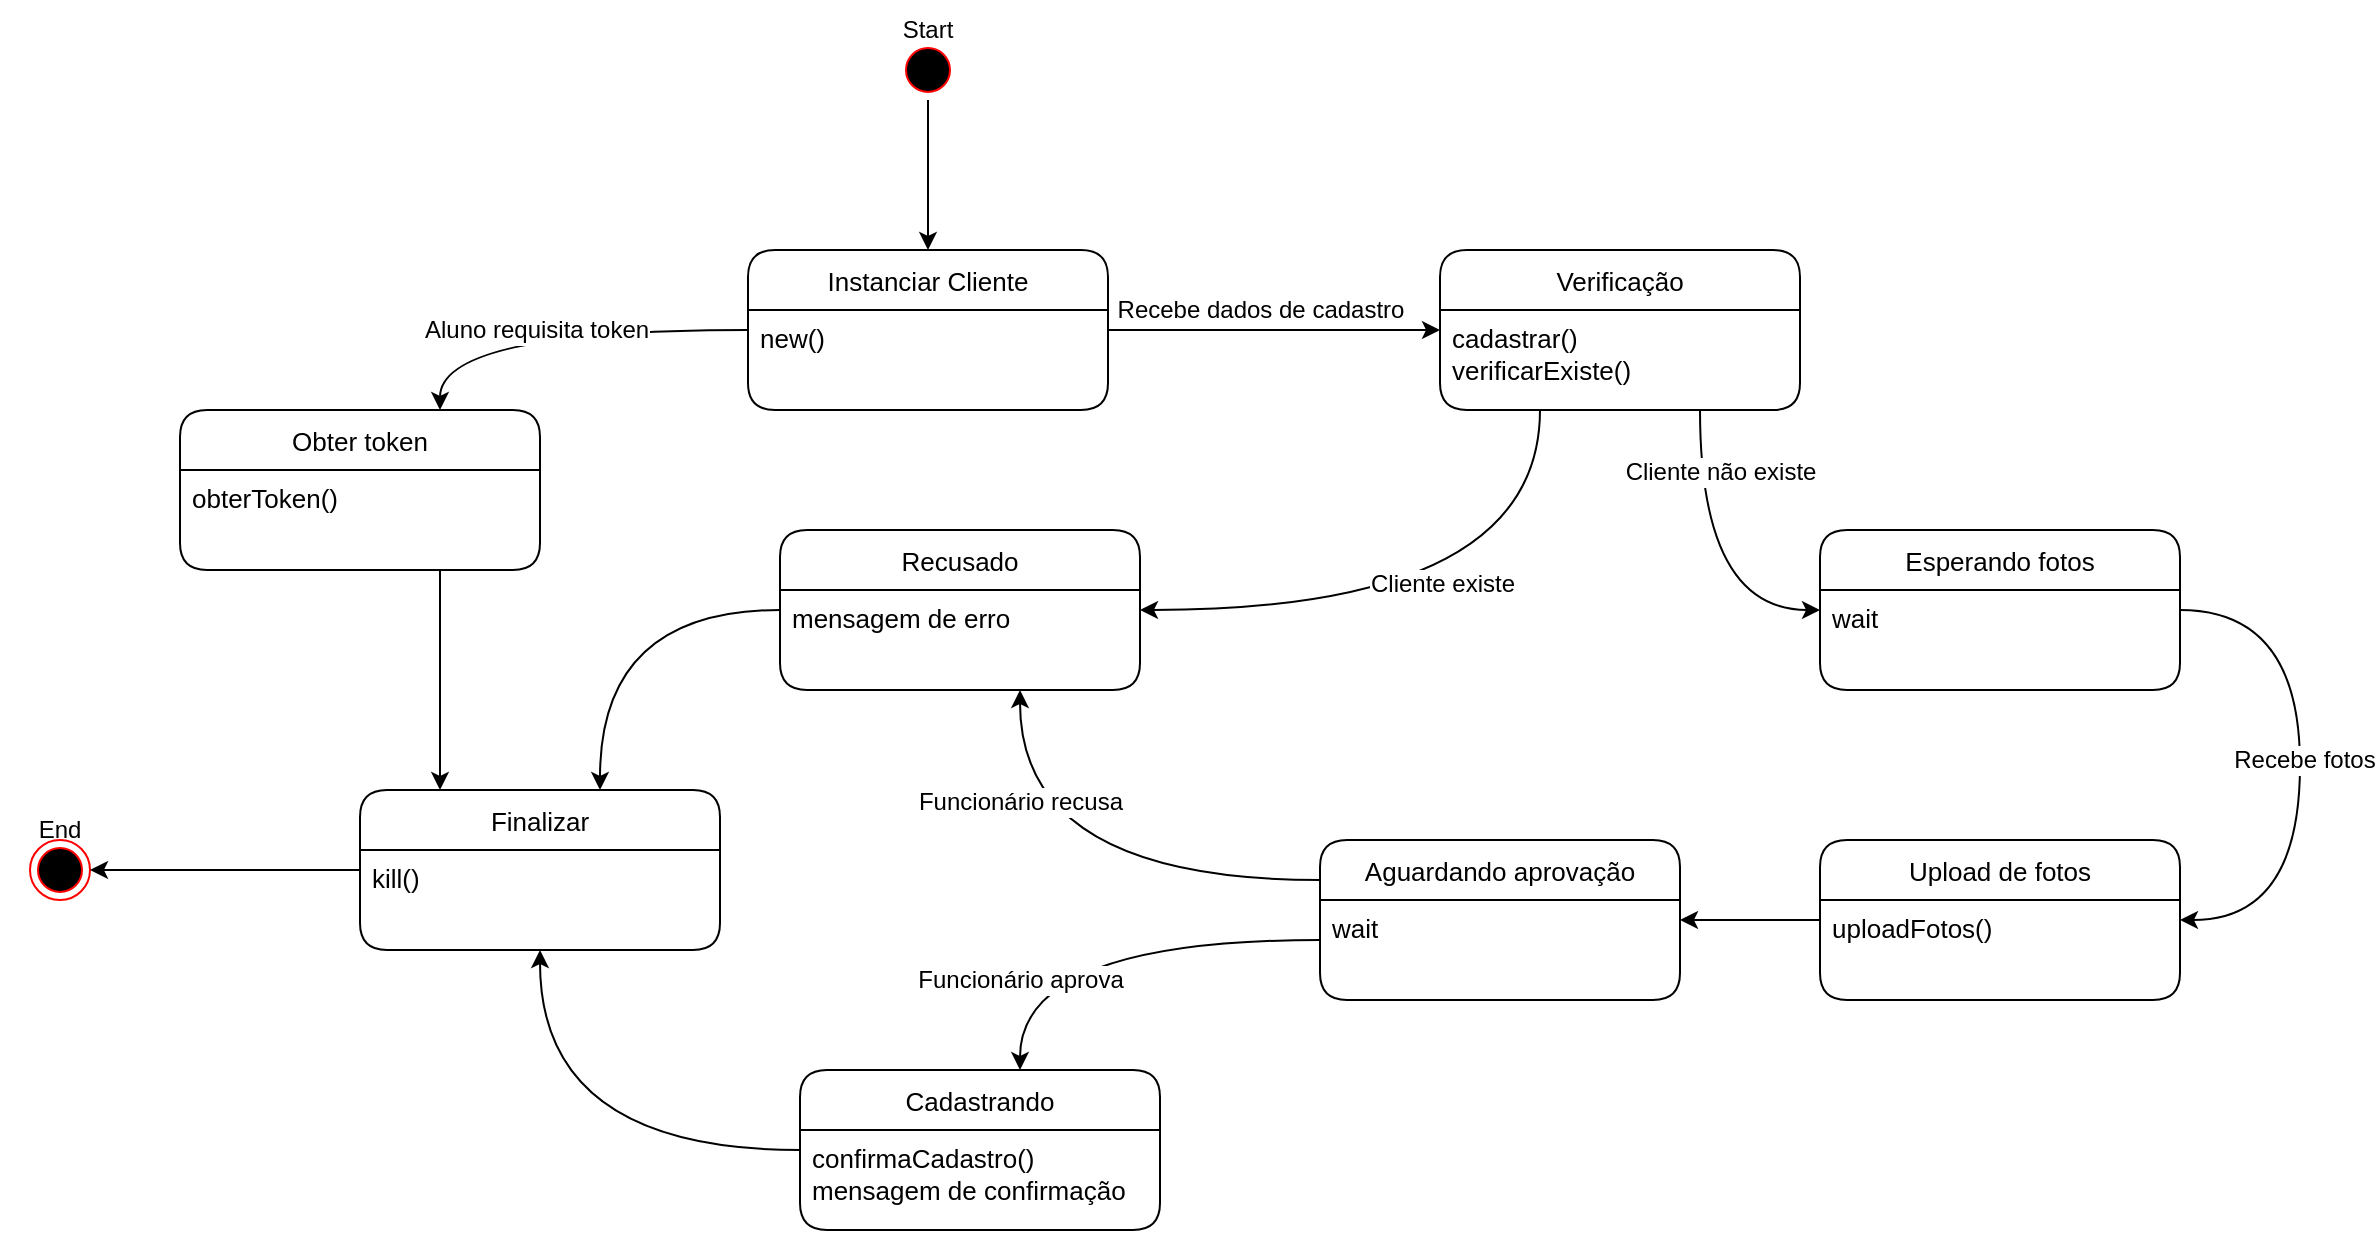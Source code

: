 <mxfile version="17.4.1" type="github">
  <diagram id="8uOcoS6YbixC-TZDNY_1" name="Page-1">
    <mxGraphModel dx="1778" dy="993" grid="1" gridSize="10" guides="1" tooltips="1" connect="1" arrows="1" fold="1" page="1" pageScale="1" pageWidth="827" pageHeight="1169" math="0" shadow="0">
      <root>
        <mxCell id="0" />
        <mxCell id="1" parent="0" />
        <mxCell id="ouzhkOdVKsLuW9nE72t9-23" style="edgeStyle=orthogonalEdgeStyle;rounded=0;orthogonalLoop=1;jettySize=auto;html=1;fontSize=12;" edge="1" parent="1" source="ouzhkOdVKsLuW9nE72t9-2" target="ouzhkOdVKsLuW9nE72t9-25">
          <mxGeometry relative="1" as="geometry">
            <mxPoint x="940" y="435" as="targetPoint" />
          </mxGeometry>
        </mxCell>
        <mxCell id="ouzhkOdVKsLuW9nE72t9-24" value="Recebe dados de cadastro" style="edgeLabel;html=1;align=center;verticalAlign=middle;resizable=0;points=[];fontSize=12;" vertex="1" connectable="0" parent="ouzhkOdVKsLuW9nE72t9-23">
          <mxGeometry x="0.196" y="-1" relative="1" as="geometry">
            <mxPoint x="-24" y="-11" as="offset" />
          </mxGeometry>
        </mxCell>
        <mxCell id="ouzhkOdVKsLuW9nE72t9-55" style="edgeStyle=orthogonalEdgeStyle;curved=1;rounded=0;orthogonalLoop=1;jettySize=auto;html=1;fontSize=12;" edge="1" parent="1" source="ouzhkOdVKsLuW9nE72t9-2" target="ouzhkOdVKsLuW9nE72t9-57">
          <mxGeometry relative="1" as="geometry">
            <mxPoint x="824" y="170" as="targetPoint" />
            <Array as="points">
              <mxPoint x="580" y="375" />
            </Array>
          </mxGeometry>
        </mxCell>
        <mxCell id="ouzhkOdVKsLuW9nE72t9-56" value="Aluno requisita token" style="edgeLabel;html=1;align=center;verticalAlign=middle;resizable=0;points=[];fontSize=12;" vertex="1" connectable="0" parent="ouzhkOdVKsLuW9nE72t9-55">
          <mxGeometry x="-0.285" y="-2" relative="1" as="geometry">
            <mxPoint x="-37" y="2" as="offset" />
          </mxGeometry>
        </mxCell>
        <mxCell id="ouzhkOdVKsLuW9nE72t9-2" value="Instanciar Cliente" style="swimlane;fontStyle=0;childLayout=stackLayout;horizontal=1;startSize=30;horizontalStack=0;resizeParent=1;resizeParentMax=0;resizeLast=0;collapsible=1;marginBottom=0;rounded=1;fontSize=13;" vertex="1" parent="1">
          <mxGeometry x="734" y="335" width="180" height="80" as="geometry" />
        </mxCell>
        <mxCell id="ouzhkOdVKsLuW9nE72t9-3" value="new()" style="text;strokeColor=none;fillColor=none;align=left;verticalAlign=top;spacingLeft=4;spacingRight=4;overflow=hidden;points=[[0,0.5],[1,0.5]];portConstraint=eastwest;rotatable=0;fontSize=13;" vertex="1" parent="ouzhkOdVKsLuW9nE72t9-2">
          <mxGeometry y="30" width="180" height="50" as="geometry" />
        </mxCell>
        <mxCell id="ouzhkOdVKsLuW9nE72t9-10" value="" style="group" vertex="1" connectable="0" parent="1">
          <mxGeometry x="794" y="210" width="60" height="50" as="geometry" />
        </mxCell>
        <mxCell id="ouzhkOdVKsLuW9nE72t9-7" value="" style="ellipse;html=1;shape=startState;fillColor=#000000;strokeColor=#ff0000;rounded=1;" vertex="1" parent="ouzhkOdVKsLuW9nE72t9-10">
          <mxGeometry x="15" y="20" width="30" height="30" as="geometry" />
        </mxCell>
        <mxCell id="ouzhkOdVKsLuW9nE72t9-9" value="Start" style="text;html=1;strokeColor=none;fillColor=none;align=center;verticalAlign=middle;whiteSpace=wrap;rounded=0;" vertex="1" parent="ouzhkOdVKsLuW9nE72t9-10">
          <mxGeometry width="60" height="30" as="geometry" />
        </mxCell>
        <mxCell id="ouzhkOdVKsLuW9nE72t9-14" value="" style="group" vertex="1" connectable="0" parent="1">
          <mxGeometry x="360" y="610" width="60" height="50" as="geometry" />
        </mxCell>
        <mxCell id="ouzhkOdVKsLuW9nE72t9-6" value="" style="ellipse;html=1;shape=endState;fillColor=#000000;strokeColor=#ff0000;rounded=1;" vertex="1" parent="ouzhkOdVKsLuW9nE72t9-14">
          <mxGeometry x="15" y="20" width="30" height="30" as="geometry" />
        </mxCell>
        <mxCell id="ouzhkOdVKsLuW9nE72t9-13" value="End" style="text;html=1;strokeColor=none;fillColor=none;align=center;verticalAlign=middle;whiteSpace=wrap;rounded=0;" vertex="1" parent="ouzhkOdVKsLuW9nE72t9-14">
          <mxGeometry width="60" height="30" as="geometry" />
        </mxCell>
        <mxCell id="ouzhkOdVKsLuW9nE72t9-15" style="edgeStyle=orthogonalEdgeStyle;rounded=0;orthogonalLoop=1;jettySize=auto;html=1;" edge="1" parent="1" source="ouzhkOdVKsLuW9nE72t9-7" target="ouzhkOdVKsLuW9nE72t9-2">
          <mxGeometry relative="1" as="geometry" />
        </mxCell>
        <mxCell id="ouzhkOdVKsLuW9nE72t9-32" style="edgeStyle=orthogonalEdgeStyle;rounded=0;orthogonalLoop=1;jettySize=auto;html=1;fontSize=12;curved=1;" edge="1" parent="1" source="ouzhkOdVKsLuW9nE72t9-25" target="ouzhkOdVKsLuW9nE72t9-27">
          <mxGeometry relative="1" as="geometry">
            <Array as="points">
              <mxPoint x="1130" y="515" />
            </Array>
          </mxGeometry>
        </mxCell>
        <mxCell id="ouzhkOdVKsLuW9nE72t9-36" value="Cliente existe" style="edgeLabel;html=1;align=center;verticalAlign=middle;resizable=0;points=[];fontSize=12;" vertex="1" connectable="0" parent="ouzhkOdVKsLuW9nE72t9-32">
          <mxGeometry x="-0.204" y="10" relative="1" as="geometry">
            <mxPoint x="-30" y="-23" as="offset" />
          </mxGeometry>
        </mxCell>
        <mxCell id="ouzhkOdVKsLuW9nE72t9-33" style="edgeStyle=orthogonalEdgeStyle;curved=1;rounded=0;orthogonalLoop=1;jettySize=auto;html=1;fontSize=12;" edge="1" parent="1" source="ouzhkOdVKsLuW9nE72t9-25" target="ouzhkOdVKsLuW9nE72t9-29">
          <mxGeometry relative="1" as="geometry">
            <Array as="points">
              <mxPoint x="1210" y="515" />
            </Array>
          </mxGeometry>
        </mxCell>
        <mxCell id="ouzhkOdVKsLuW9nE72t9-37" value="Cliente não existe" style="edgeLabel;html=1;align=center;verticalAlign=middle;resizable=0;points=[];fontSize=12;" vertex="1" connectable="0" parent="ouzhkOdVKsLuW9nE72t9-33">
          <mxGeometry x="-0.526" y="-9" relative="1" as="geometry">
            <mxPoint x="19" y="-7" as="offset" />
          </mxGeometry>
        </mxCell>
        <mxCell id="ouzhkOdVKsLuW9nE72t9-25" value="Verificação" style="swimlane;fontStyle=0;childLayout=stackLayout;horizontal=1;startSize=30;horizontalStack=0;resizeParent=1;resizeParentMax=0;resizeLast=0;collapsible=1;marginBottom=0;rounded=1;fontSize=13;" vertex="1" parent="1">
          <mxGeometry x="1080" y="335" width="180" height="80" as="geometry" />
        </mxCell>
        <mxCell id="ouzhkOdVKsLuW9nE72t9-26" value="cadastrar()&#xa;verificarExiste()" style="text;strokeColor=none;fillColor=none;align=left;verticalAlign=top;spacingLeft=4;spacingRight=4;overflow=hidden;points=[[0,0.5],[1,0.5]];portConstraint=eastwest;rotatable=0;fontSize=13;" vertex="1" parent="ouzhkOdVKsLuW9nE72t9-25">
          <mxGeometry y="30" width="180" height="50" as="geometry" />
        </mxCell>
        <mxCell id="ouzhkOdVKsLuW9nE72t9-77" style="edgeStyle=orthogonalEdgeStyle;curved=1;rounded=0;orthogonalLoop=1;jettySize=auto;html=1;fontSize=12;" edge="1" parent="1" source="ouzhkOdVKsLuW9nE72t9-27" target="ouzhkOdVKsLuW9nE72t9-47">
          <mxGeometry relative="1" as="geometry">
            <Array as="points">
              <mxPoint x="660" y="515" />
            </Array>
          </mxGeometry>
        </mxCell>
        <mxCell id="ouzhkOdVKsLuW9nE72t9-27" value="Recusado" style="swimlane;fontStyle=0;childLayout=stackLayout;horizontal=1;startSize=30;horizontalStack=0;resizeParent=1;resizeParentMax=0;resizeLast=0;collapsible=1;marginBottom=0;rounded=1;fontSize=13;" vertex="1" parent="1">
          <mxGeometry x="750" y="475" width="180" height="80" as="geometry" />
        </mxCell>
        <mxCell id="ouzhkOdVKsLuW9nE72t9-28" value="mensagem de erro&#xa;" style="text;strokeColor=none;fillColor=none;align=left;verticalAlign=top;spacingLeft=4;spacingRight=4;overflow=hidden;points=[[0,0.5],[1,0.5]];portConstraint=eastwest;rotatable=0;fontSize=13;" vertex="1" parent="ouzhkOdVKsLuW9nE72t9-27">
          <mxGeometry y="30" width="180" height="50" as="geometry" />
        </mxCell>
        <mxCell id="ouzhkOdVKsLuW9nE72t9-40" style="edgeStyle=orthogonalEdgeStyle;rounded=0;orthogonalLoop=1;jettySize=auto;html=1;fontSize=12;curved=1;" edge="1" parent="1" source="ouzhkOdVKsLuW9nE72t9-29" target="ouzhkOdVKsLuW9nE72t9-38">
          <mxGeometry relative="1" as="geometry">
            <Array as="points">
              <mxPoint x="1510" y="515" />
              <mxPoint x="1510" y="670" />
            </Array>
          </mxGeometry>
        </mxCell>
        <mxCell id="ouzhkOdVKsLuW9nE72t9-41" value="Recebe fotos" style="edgeLabel;html=1;align=center;verticalAlign=middle;resizable=0;points=[];fontSize=12;" vertex="1" connectable="0" parent="ouzhkOdVKsLuW9nE72t9-40">
          <mxGeometry x="-0.119" y="-1" relative="1" as="geometry">
            <mxPoint x="3" y="14" as="offset" />
          </mxGeometry>
        </mxCell>
        <mxCell id="ouzhkOdVKsLuW9nE72t9-29" value="Esperando fotos" style="swimlane;fontStyle=0;childLayout=stackLayout;horizontal=1;startSize=30;horizontalStack=0;resizeParent=1;resizeParentMax=0;resizeLast=0;collapsible=1;marginBottom=0;rounded=1;fontSize=13;" vertex="1" parent="1">
          <mxGeometry x="1270" y="475" width="180" height="80" as="geometry" />
        </mxCell>
        <mxCell id="ouzhkOdVKsLuW9nE72t9-30" value="wait" style="text;strokeColor=none;fillColor=none;align=left;verticalAlign=top;spacingLeft=4;spacingRight=4;overflow=hidden;points=[[0,0.5],[1,0.5]];portConstraint=eastwest;rotatable=0;fontSize=13;" vertex="1" parent="ouzhkOdVKsLuW9nE72t9-29">
          <mxGeometry y="30" width="180" height="50" as="geometry" />
        </mxCell>
        <mxCell id="ouzhkOdVKsLuW9nE72t9-44" style="edgeStyle=orthogonalEdgeStyle;curved=1;rounded=0;orthogonalLoop=1;jettySize=auto;html=1;fontSize=12;" edge="1" parent="1" source="ouzhkOdVKsLuW9nE72t9-38" target="ouzhkOdVKsLuW9nE72t9-42">
          <mxGeometry relative="1" as="geometry" />
        </mxCell>
        <mxCell id="ouzhkOdVKsLuW9nE72t9-38" value="Upload de fotos" style="swimlane;fontStyle=0;childLayout=stackLayout;horizontal=1;startSize=30;horizontalStack=0;resizeParent=1;resizeParentMax=0;resizeLast=0;collapsible=1;marginBottom=0;rounded=1;fontSize=13;" vertex="1" parent="1">
          <mxGeometry x="1270" y="630" width="180" height="80" as="geometry" />
        </mxCell>
        <mxCell id="ouzhkOdVKsLuW9nE72t9-39" value="uploadFotos()" style="text;strokeColor=none;fillColor=none;align=left;verticalAlign=top;spacingLeft=4;spacingRight=4;overflow=hidden;points=[[0,0.5],[1,0.5]];portConstraint=eastwest;rotatable=0;fontSize=13;" vertex="1" parent="ouzhkOdVKsLuW9nE72t9-38">
          <mxGeometry y="30" width="180" height="50" as="geometry" />
        </mxCell>
        <mxCell id="ouzhkOdVKsLuW9nE72t9-49" style="edgeStyle=orthogonalEdgeStyle;curved=1;rounded=0;orthogonalLoop=1;jettySize=auto;html=1;fontSize=12;" edge="1" parent="1" source="ouzhkOdVKsLuW9nE72t9-42" target="ouzhkOdVKsLuW9nE72t9-27">
          <mxGeometry relative="1" as="geometry">
            <Array as="points">
              <mxPoint x="870" y="650" />
            </Array>
          </mxGeometry>
        </mxCell>
        <mxCell id="ouzhkOdVKsLuW9nE72t9-50" value="Funcionário recusa" style="edgeLabel;html=1;align=center;verticalAlign=middle;resizable=0;points=[];fontSize=12;" vertex="1" connectable="0" parent="ouzhkOdVKsLuW9nE72t9-49">
          <mxGeometry x="0.319" y="-15" relative="1" as="geometry">
            <mxPoint x="-15" y="-28" as="offset" />
          </mxGeometry>
        </mxCell>
        <mxCell id="ouzhkOdVKsLuW9nE72t9-42" value="Aguardando aprovação" style="swimlane;fontStyle=0;childLayout=stackLayout;horizontal=1;startSize=30;horizontalStack=0;resizeParent=1;resizeParentMax=0;resizeLast=0;collapsible=1;marginBottom=0;rounded=1;fontSize=13;" vertex="1" parent="1">
          <mxGeometry x="1020" y="630" width="180" height="80" as="geometry" />
        </mxCell>
        <mxCell id="ouzhkOdVKsLuW9nE72t9-43" value="wait" style="text;strokeColor=none;fillColor=none;align=left;verticalAlign=top;spacingLeft=4;spacingRight=4;overflow=hidden;points=[[0,0.5],[1,0.5]];portConstraint=eastwest;rotatable=0;fontSize=13;" vertex="1" parent="ouzhkOdVKsLuW9nE72t9-42">
          <mxGeometry y="30" width="180" height="50" as="geometry" />
        </mxCell>
        <mxCell id="ouzhkOdVKsLuW9nE72t9-53" style="edgeStyle=orthogonalEdgeStyle;curved=1;rounded=0;orthogonalLoop=1;jettySize=auto;html=1;fontSize=12;" edge="1" parent="1" source="ouzhkOdVKsLuW9nE72t9-45" target="ouzhkOdVKsLuW9nE72t9-47">
          <mxGeometry relative="1" as="geometry" />
        </mxCell>
        <mxCell id="ouzhkOdVKsLuW9nE72t9-45" value="Cadastrando" style="swimlane;fontStyle=0;childLayout=stackLayout;horizontal=1;startSize=30;horizontalStack=0;resizeParent=1;resizeParentMax=0;resizeLast=0;collapsible=1;marginBottom=0;rounded=1;fontSize=13;" vertex="1" parent="1">
          <mxGeometry x="760" y="745" width="180" height="80" as="geometry" />
        </mxCell>
        <mxCell id="ouzhkOdVKsLuW9nE72t9-46" value="confirmaCadastro()&#xa;mensagem de confirmação" style="text;strokeColor=none;fillColor=none;align=left;verticalAlign=top;spacingLeft=4;spacingRight=4;overflow=hidden;points=[[0,0.5],[1,0.5]];portConstraint=eastwest;rotatable=0;fontSize=13;" vertex="1" parent="ouzhkOdVKsLuW9nE72t9-45">
          <mxGeometry y="30" width="180" height="50" as="geometry" />
        </mxCell>
        <mxCell id="ouzhkOdVKsLuW9nE72t9-80" style="edgeStyle=orthogonalEdgeStyle;curved=1;rounded=0;orthogonalLoop=1;jettySize=auto;html=1;fontSize=12;" edge="1" parent="1" source="ouzhkOdVKsLuW9nE72t9-47" target="ouzhkOdVKsLuW9nE72t9-6">
          <mxGeometry relative="1" as="geometry" />
        </mxCell>
        <mxCell id="ouzhkOdVKsLuW9nE72t9-47" value="Finalizar" style="swimlane;fontStyle=0;childLayout=stackLayout;horizontal=1;startSize=30;horizontalStack=0;resizeParent=1;resizeParentMax=0;resizeLast=0;collapsible=1;marginBottom=0;rounded=1;fontSize=13;" vertex="1" parent="1">
          <mxGeometry x="540" y="605" width="180" height="80" as="geometry" />
        </mxCell>
        <mxCell id="ouzhkOdVKsLuW9nE72t9-48" value="kill()" style="text;strokeColor=none;fillColor=none;align=left;verticalAlign=top;spacingLeft=4;spacingRight=4;overflow=hidden;points=[[0,0.5],[1,0.5]];portConstraint=eastwest;rotatable=0;fontSize=13;" vertex="1" parent="ouzhkOdVKsLuW9nE72t9-47">
          <mxGeometry y="30" width="180" height="50" as="geometry" />
        </mxCell>
        <mxCell id="ouzhkOdVKsLuW9nE72t9-51" style="edgeStyle=orthogonalEdgeStyle;curved=1;rounded=0;orthogonalLoop=1;jettySize=auto;html=1;fontSize=12;" edge="1" parent="1" source="ouzhkOdVKsLuW9nE72t9-43" target="ouzhkOdVKsLuW9nE72t9-45">
          <mxGeometry relative="1" as="geometry">
            <Array as="points">
              <mxPoint x="870" y="680" />
            </Array>
          </mxGeometry>
        </mxCell>
        <mxCell id="ouzhkOdVKsLuW9nE72t9-52" value="Funcionário aprova" style="edgeLabel;html=1;align=center;verticalAlign=middle;resizable=0;points=[];fontSize=12;" vertex="1" connectable="0" parent="ouzhkOdVKsLuW9nE72t9-51">
          <mxGeometry x="-0.468" y="3" relative="1" as="geometry">
            <mxPoint x="-93" y="17" as="offset" />
          </mxGeometry>
        </mxCell>
        <mxCell id="ouzhkOdVKsLuW9nE72t9-79" style="edgeStyle=orthogonalEdgeStyle;curved=1;rounded=0;orthogonalLoop=1;jettySize=auto;html=1;fontSize=12;" edge="1" parent="1" source="ouzhkOdVKsLuW9nE72t9-57" target="ouzhkOdVKsLuW9nE72t9-47">
          <mxGeometry relative="1" as="geometry">
            <Array as="points">
              <mxPoint x="580" y="540" />
              <mxPoint x="580" y="540" />
            </Array>
          </mxGeometry>
        </mxCell>
        <mxCell id="ouzhkOdVKsLuW9nE72t9-57" value="Obter token" style="swimlane;fontStyle=0;childLayout=stackLayout;horizontal=1;startSize=30;horizontalStack=0;resizeParent=1;resizeParentMax=0;resizeLast=0;collapsible=1;marginBottom=0;rounded=1;fontSize=13;" vertex="1" parent="1">
          <mxGeometry x="450" y="415" width="180" height="80" as="geometry" />
        </mxCell>
        <mxCell id="ouzhkOdVKsLuW9nE72t9-58" value="obterToken()" style="text;strokeColor=none;fillColor=none;align=left;verticalAlign=top;spacingLeft=4;spacingRight=4;overflow=hidden;points=[[0,0.5],[1,0.5]];portConstraint=eastwest;rotatable=0;fontSize=13;" vertex="1" parent="ouzhkOdVKsLuW9nE72t9-57">
          <mxGeometry y="30" width="180" height="50" as="geometry" />
        </mxCell>
      </root>
    </mxGraphModel>
  </diagram>
</mxfile>
